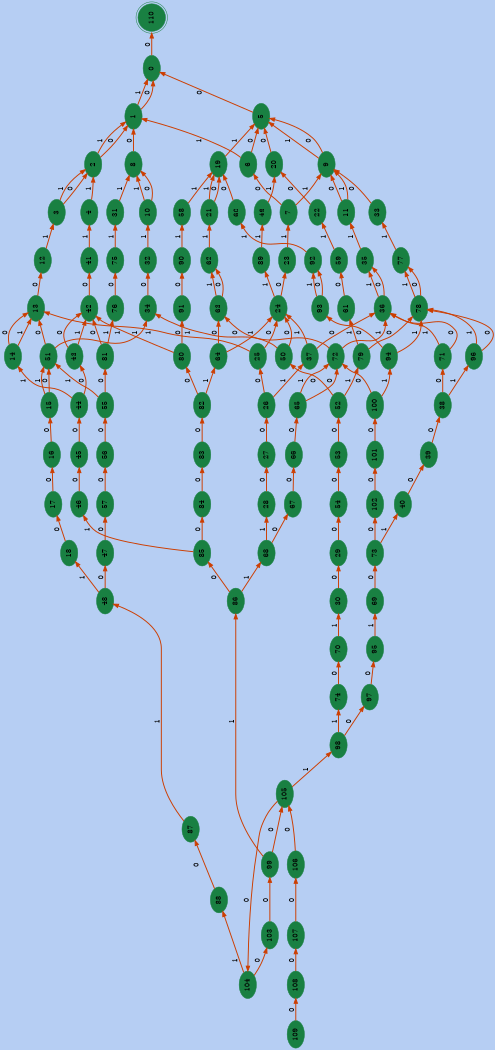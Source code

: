 digraph G {
	rankdir=LR;
	size="7,5"
	orientation=landscape;
	color=blue;
	bgcolor="0.6,0.25,0.95";
	node [style=filled, color="0.4,0.8,0.5"];
	edge [style=bold, color="0.05,1,0.8"];
	0 -> 110 [label="0" ];
	1 -> 0 [label="0"];
	1 -> 0 [label="1"];
	2 -> 1 [label="0"];
	2 -> 1 [label="1"];
	3 -> 2 [label="0"];
	3 -> 2 [label="1"];
	4 -> 2 [label="1"];
	5 -> 0 [label="0"];
	6 -> 5 [label="0"];
	6 -> 1 [label="1"];
	7 -> 6 [label="0"];
	7 -> 9 [label="1"];
	8 -> 1 [label="0"];
	9 -> 5 [label="0"];
	9 -> 5 [label="1"];
	10 -> 8 [label="0"];
	10 -> 8 [label="1"];
	11 -> 9 [label="0"];
	11 -> 9 [label="1"];
	12 -> 3 [label="1"];
	13 -> 12 [label="0"];
	14 -> 13 [label="0"];
	14 -> 13 [label="1"];
	15 -> 51 [label="0"];
	15 -> 51 [label="1"];
	16 -> 15 [label="0"];
	17 -> 16 [label="0"];
	18 -> 17 [label="0"];
	19 -> 5 [label="1"];
	20 -> 5 [label="0"];
	21 -> 19 [label="0"];
	21 -> 19 [label="1"];
	22 -> 20 [label="0"];
	23 -> 7 [label="1"];
	24 -> 23 [label="0"];
	24 -> 89 [label="1"];
	25 -> 24 [label="0"];
	25 -> 13 [label="1"];
	26 -> 25 [label="0"];
	26 -> 37 [label="1"];
	27 -> 26 [label="0"];
	28 -> 27 [label="0"];
	29 -> 54 [label="0"];
	30 -> 29 [label="0"];
	31 -> 8 [label="1"];
	32 -> 10 [label="1"];
	33 -> 9 [label="0"];
	34 -> 32 [label="0"];
	35 -> 11 [label="1"];
	36 -> 35 [label="0"];
	36 -> 35 [label="1"];
	37 -> 36 [label="0"];
	37 -> 24 [label="1"];
	38 -> 71 [label="0"];
	38 -> 96 [label="1"];
	39 -> 38 [label="0"];
	40 -> 39 [label="0"];
	41 -> 4 [label="1"];
	42 -> 41 [label="0"];
	43 -> 42 [label="0"];
	43 -> 42 [label="1"];
	44 -> 43 [label="0"];
	44 -> 14 [label="1"];
	45 -> 44 [label="0"];
	46 -> 45 [label="0"];
	47 -> 57 [label="0"];
	48 -> 47 [label="0"];
	48 -> 18 [label="1"];
	49 -> 20 [label="1"];
	50 -> 24 [label="0"];
	50 -> 34 [label="1"];
	51 -> 13 [label="0"];
	51 -> 34 [label="1"];
	52 -> 50 [label="0"];
	52 -> 79 [label="1"];
	53 -> 52 [label="0"];
	54 -> 53 [label="0"];
	55 -> 81 [label="0"];
	55 -> 51 [label="1"];
	56 -> 55 [label="0"];
	57 -> 56 [label="0"];
	58 -> 19 [label="1"];
	59 -> 22 [label="1"];
	60 -> 19 [label="0"];
	61 -> 59 [label="0"];
	62 -> 21 [label="1"];
	63 -> 62 [label="0"];
	63 -> 62 [label="1"];
	64 -> 63 [label="0"];
	64 -> 24 [label="1"];
	65 -> 72 [label="0"];
	65 -> 72 [label="1"];
	66 -> 65 [label="0"];
	67 -> 66 [label="0"];
	68 -> 67 [label="0"];
	68 -> 28 [label="1"];
	69 -> 73 [label="0"];
	70 -> 30 [label="1"];
	71 -> 36 [label="0"];
	71 -> 36 [label="1"];
	72 -> 63 [label="0"];
	72 -> 36 [label="1"];
	73 -> 102 [label="0"];
	73 -> 40 [label="1"];
	74 -> 70 [label="0"];
	75 -> 31 [label="1"];
	76 -> 75 [label="0"];
	77 -> 33 [label="1"];
	78 -> 77 [label="0"];
	78 -> 77 [label="1"];
	79 -> 78 [label="0"];
	79 -> 61 [label="1"];
	80 -> 91 [label="0"];
	80 -> 42 [label="1"];
	81 -> 42 [label="0"];
	81 -> 76 [label="1"];
	82 -> 80 [label="0"];
	82 -> 64 [label="1"];
	83 -> 82 [label="0"];
	84 -> 83 [label="0"];
	85 -> 84 [label="0"];
	85 -> 46 [label="1"];
	86 -> 85 [label="0"];
	86 -> 68 [label="1"];
	87 -> 48 [label="1"];
	88 -> 87 [label="0"];
	89 -> 49 [label="1"];
	90 -> 58 [label="1"];
	91 -> 90 [label="0"];
	92 -> 60 [label="1"];
	93 -> 92 [label="0"];
	93 -> 92 [label="1"];
	94 -> 93 [label="0"];
	94 -> 78 [label="1"];
	95 -> 69 [label="1"];
	96 -> 78 [label="0"];
	96 -> 78 [label="1"];
	97 -> 95 [label="0"];
	98 -> 97 [label="0"];
	98 -> 74 [label="1"];
	99 -> 105 [label="0"];
	99 -> 86 [label="1"];
	100 -> 72 [label="0"];
	100 -> 94 [label="1"];
	101 -> 100 [label="0"];
	102 -> 101 [label="0"];
	103 -> 99 [label="0"];
	104 -> 103 [label="0"];
	104 -> 88 [label="1"];
	105 -> 104 [label="0"];
	105 -> 98 [label="1"];
	106 -> 105 [label="0"];
	107 -> 106 [label="0"];
	108 -> 107 [label="0"];
	109 -> 108 [label="0"];
	110 [shape=doublecircle];
}

